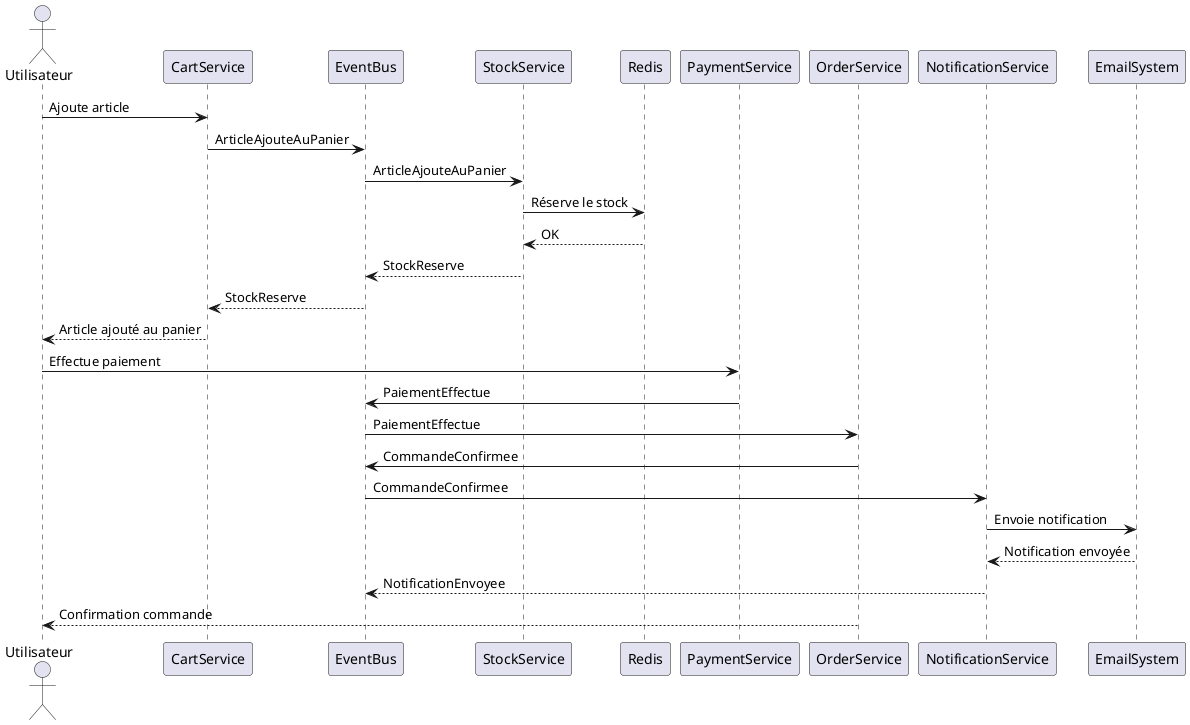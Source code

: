 @startuml
actor Utilisateur

Utilisateur -> CartService : Ajoute article
CartService -> EventBus : ArticleAjouteAuPanier
EventBus -> StockService : ArticleAjouteAuPanier
StockService -> Redis : Réserve le stock
Redis --> StockService : OK
StockService --> EventBus : StockReserve
EventBus --> CartService : StockReserve
CartService --> Utilisateur : Article ajouté au panier

Utilisateur -> PaymentService : Effectue paiement
PaymentService -> EventBus : PaiementEffectue
EventBus -> OrderService : PaiementEffectue
OrderService -> EventBus : CommandeConfirmee
EventBus -> NotificationService : CommandeConfirmee
NotificationService -> EmailSystem : Envoie notification
EmailSystem --> NotificationService : Notification envoyée
NotificationService --> EventBus : NotificationEnvoyee

OrderService --> Utilisateur : Confirmation commande
@enduml
